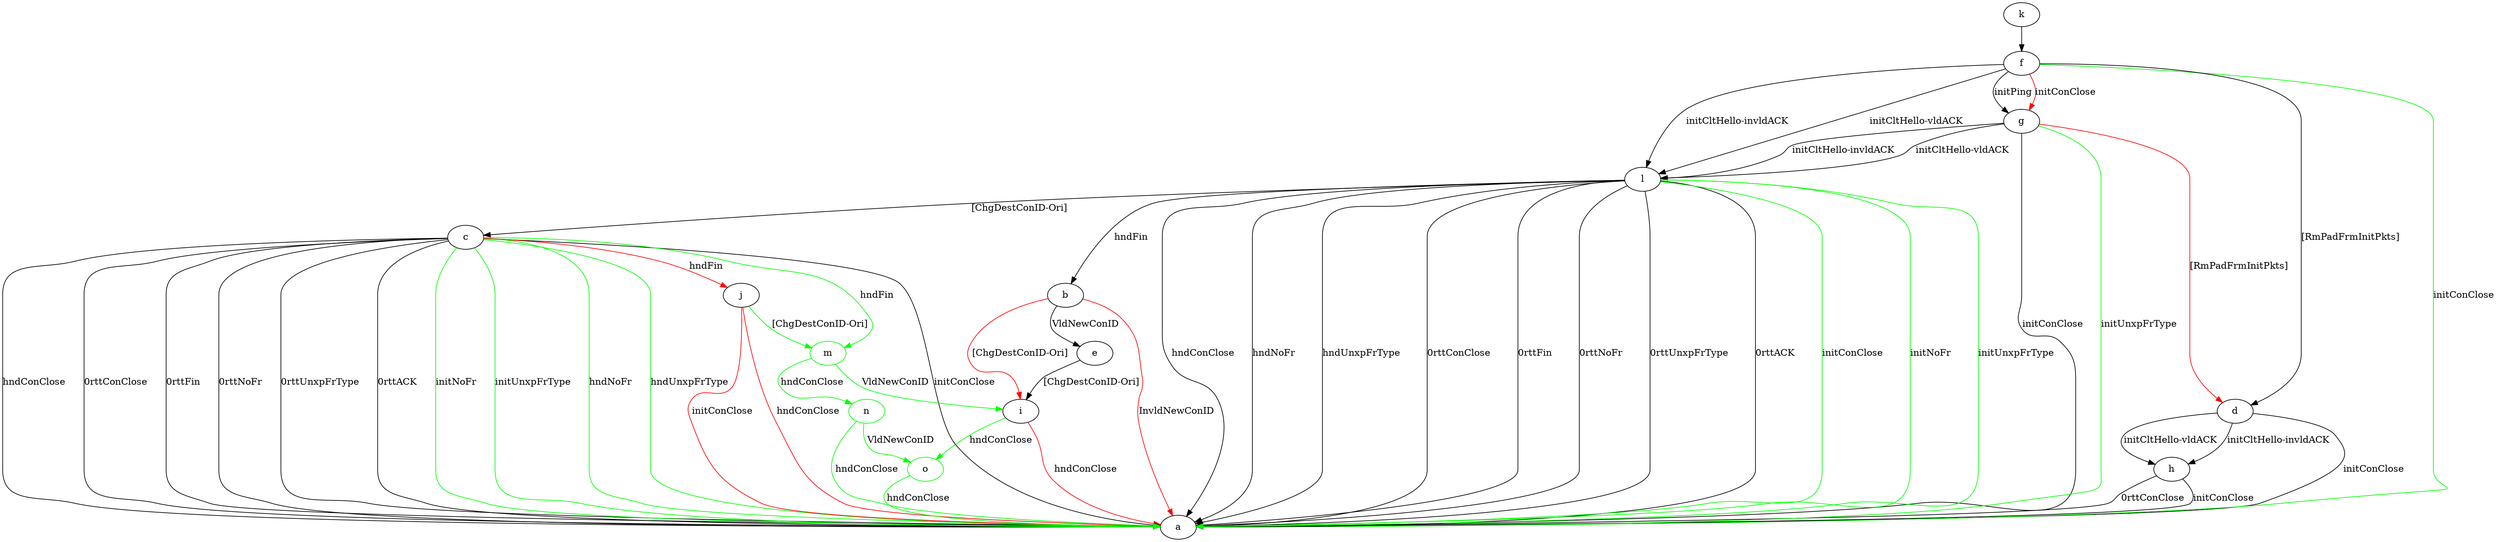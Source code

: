 digraph "" {
	b -> a	[key=0,
		color=red,
		label="InvldNewConID "];
	b -> e	[key=0,
		label="VldNewConID "];
	b -> i	[key=0,
		color=red,
		label="[ChgDestConID-Ori] "];
	c -> a	[key=0,
		label="initConClose "];
	c -> a	[key=1,
		label="hndConClose "];
	c -> a	[key=2,
		label="0rttConClose "];
	c -> a	[key=3,
		label="0rttFin "];
	c -> a	[key=4,
		label="0rttNoFr "];
	c -> a	[key=5,
		label="0rttUnxpFrType "];
	c -> a	[key=6,
		label="0rttACK "];
	c -> a	[key=7,
		color=green,
		label="initNoFr "];
	c -> a	[key=8,
		color=green,
		label="initUnxpFrType "];
	c -> a	[key=9,
		color=green,
		label="hndNoFr "];
	c -> a	[key=10,
		color=green,
		label="hndUnxpFrType "];
	c -> j	[key=0,
		color=red,
		label="hndFin "];
	m	[color=green];
	c -> m	[key=0,
		color=green,
		label="hndFin "];
	d -> a	[key=0,
		label="initConClose "];
	d -> h	[key=0,
		label="initCltHello-vldACK "];
	d -> h	[key=1,
		label="initCltHello-invldACK "];
	e -> i	[key=0,
		label="[ChgDestConID-Ori] "];
	f -> a	[key=0,
		color=green,
		label="initConClose "];
	f -> d	[key=0,
		label="[RmPadFrmInitPkts] "];
	f -> g	[key=0,
		label="initPing "];
	f -> g	[key=1,
		color=red,
		label="initConClose "];
	f -> l	[key=0,
		label="initCltHello-vldACK "];
	f -> l	[key=1,
		label="initCltHello-invldACK "];
	g -> a	[key=0,
		label="initConClose "];
	g -> a	[key=1,
		color=green,
		label="initUnxpFrType "];
	g -> d	[key=0,
		color=red,
		label="[RmPadFrmInitPkts] "];
	g -> l	[key=0,
		label="initCltHello-vldACK "];
	g -> l	[key=1,
		label="initCltHello-invldACK "];
	h -> a	[key=0,
		label="initConClose "];
	h -> a	[key=1,
		label="0rttConClose "];
	i -> a	[key=0,
		color=red,
		label="hndConClose "];
	o	[color=green];
	i -> o	[key=0,
		color=green,
		label="hndConClose "];
	j -> a	[key=0,
		color=red,
		label="initConClose "];
	j -> a	[key=1,
		color=red,
		label="hndConClose "];
	j -> m	[key=0,
		color=green,
		label="[ChgDestConID-Ori] "];
	k -> f	[key=0];
	l -> a	[key=0,
		label="hndConClose "];
	l -> a	[key=1,
		label="hndNoFr "];
	l -> a	[key=2,
		label="hndUnxpFrType "];
	l -> a	[key=3,
		label="0rttConClose "];
	l -> a	[key=4,
		label="0rttFin "];
	l -> a	[key=5,
		label="0rttNoFr "];
	l -> a	[key=6,
		label="0rttUnxpFrType "];
	l -> a	[key=7,
		label="0rttACK "];
	l -> a	[key=8,
		color=green,
		label="initConClose "];
	l -> a	[key=9,
		color=green,
		label="initNoFr "];
	l -> a	[key=10,
		color=green,
		label="initUnxpFrType "];
	l -> b	[key=0,
		label="hndFin "];
	l -> c	[key=0,
		label="[ChgDestConID-Ori] "];
	m -> i	[key=0,
		color=green,
		label="VldNewConID "];
	n	[color=green];
	m -> n	[key=0,
		color=green,
		label="hndConClose "];
	n -> a	[key=0,
		color=green,
		label="hndConClose "];
	n -> o	[key=0,
		color=green,
		label="VldNewConID "];
	o -> a	[key=0,
		color=green,
		label="hndConClose "];
}
